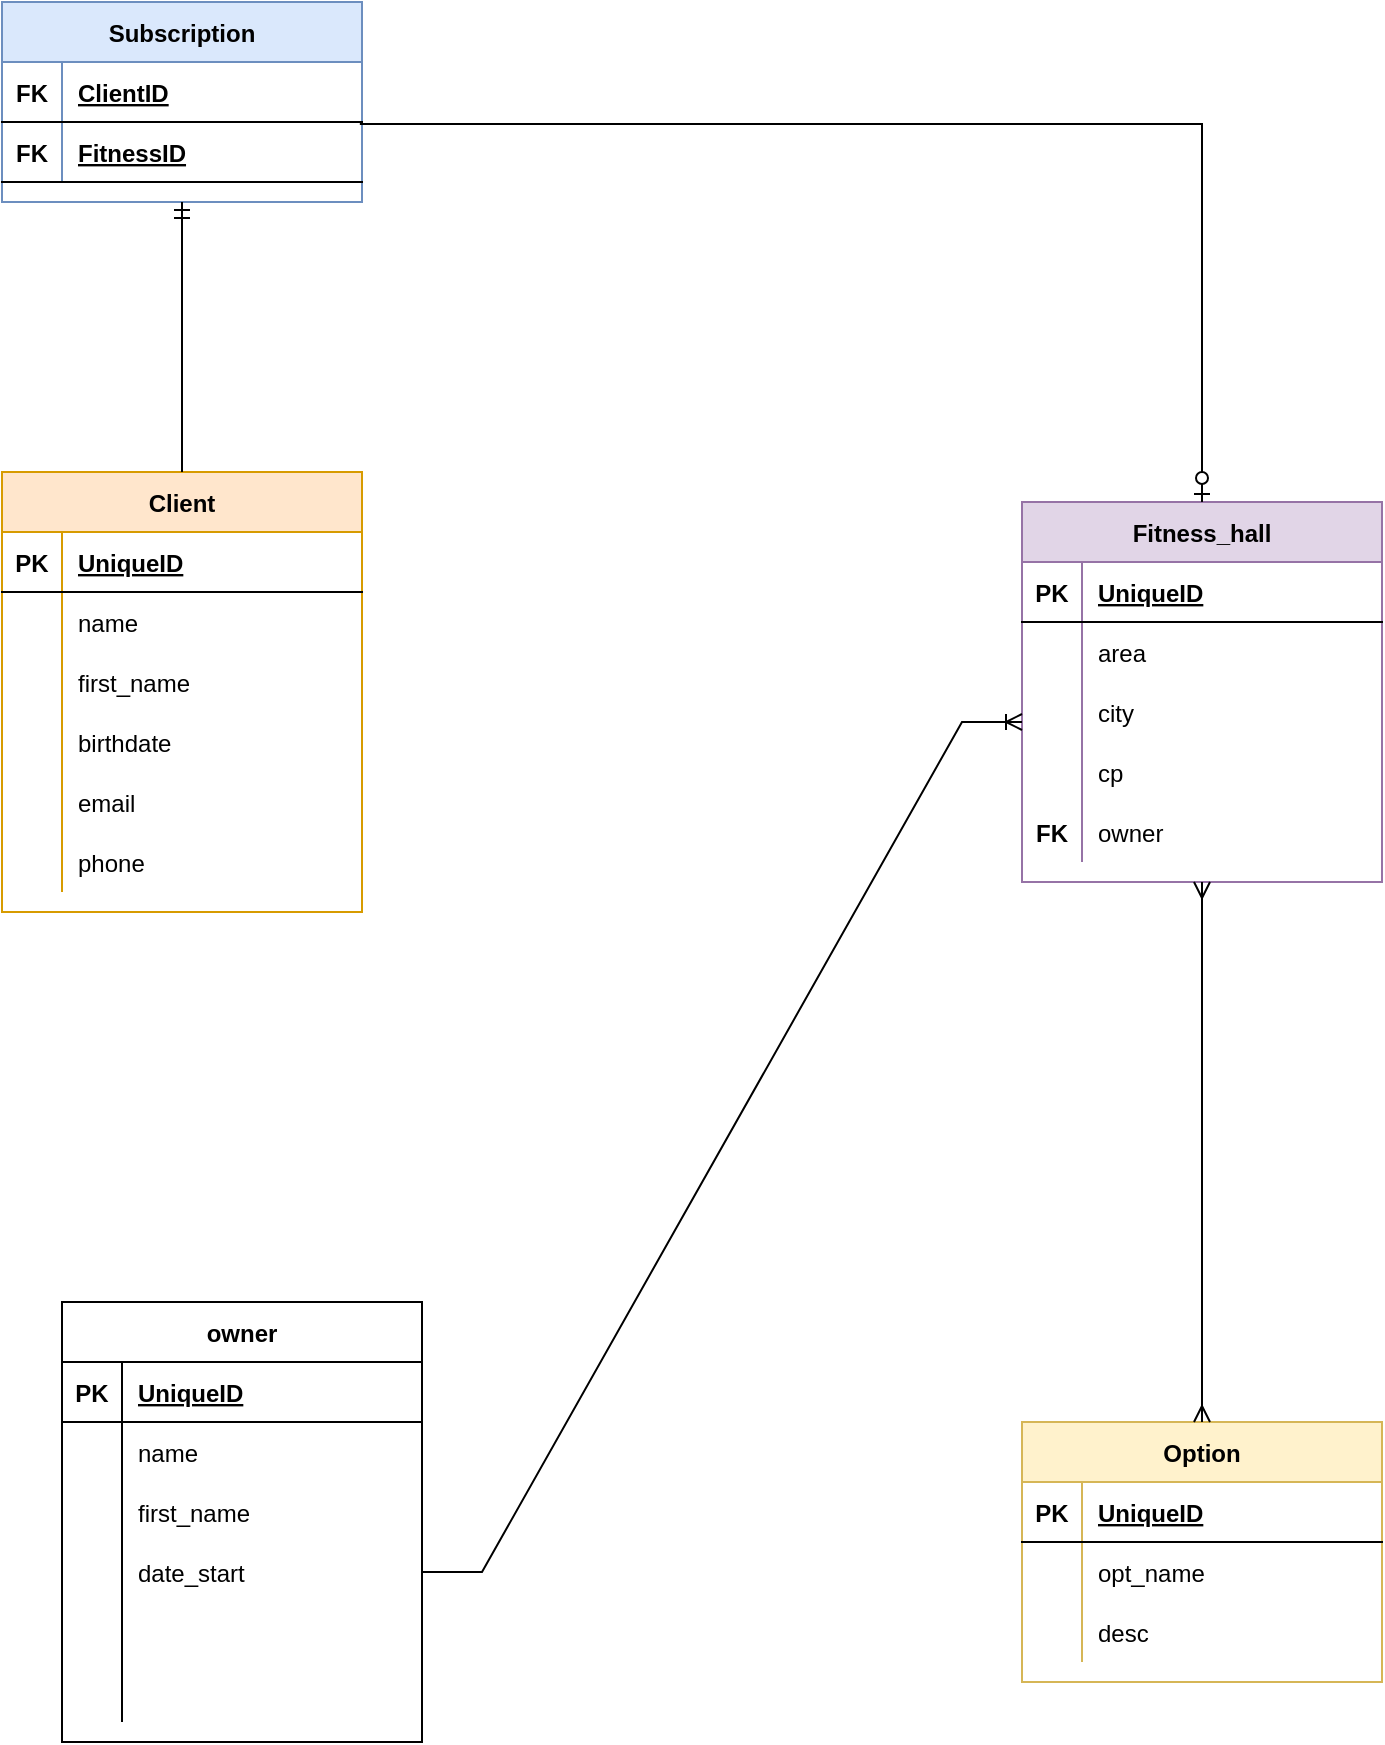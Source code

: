 <mxfile version="17.1.3" type="device"><diagram id="XblScEmjFhTjm9D3_aG9" name="Page-1"><mxGraphModel dx="1970" dy="2166" grid="1" gridSize="10" guides="1" tooltips="1" connect="1" arrows="1" fold="1" page="1" pageScale="1" pageWidth="827" pageHeight="1169" math="0" shadow="0"><root><mxCell id="0"/><mxCell id="1" parent="0"/><mxCell id="MgxiHc-ES7c2dLxEVzRZ-1" value="Client" style="shape=table;startSize=30;container=1;collapsible=1;childLayout=tableLayout;fixedRows=1;rowLines=0;fontStyle=1;align=center;resizeLast=1;fillColor=#ffe6cc;strokeColor=#d79b00;" vertex="1" parent="1"><mxGeometry x="50" y="25" width="180" height="220" as="geometry"/></mxCell><mxCell id="MgxiHc-ES7c2dLxEVzRZ-2" value="" style="shape=tableRow;horizontal=0;startSize=0;swimlaneHead=0;swimlaneBody=0;fillColor=none;collapsible=0;dropTarget=0;points=[[0,0.5],[1,0.5]];portConstraint=eastwest;top=0;left=0;right=0;bottom=1;" vertex="1" parent="MgxiHc-ES7c2dLxEVzRZ-1"><mxGeometry y="30" width="180" height="30" as="geometry"/></mxCell><mxCell id="MgxiHc-ES7c2dLxEVzRZ-3" value="PK" style="shape=partialRectangle;connectable=0;fillColor=none;top=0;left=0;bottom=0;right=0;fontStyle=1;overflow=hidden;" vertex="1" parent="MgxiHc-ES7c2dLxEVzRZ-2"><mxGeometry width="30" height="30" as="geometry"><mxRectangle width="30" height="30" as="alternateBounds"/></mxGeometry></mxCell><mxCell id="MgxiHc-ES7c2dLxEVzRZ-4" value="UniqueID" style="shape=partialRectangle;connectable=0;fillColor=none;top=0;left=0;bottom=0;right=0;align=left;spacingLeft=6;fontStyle=5;overflow=hidden;" vertex="1" parent="MgxiHc-ES7c2dLxEVzRZ-2"><mxGeometry x="30" width="150" height="30" as="geometry"><mxRectangle width="150" height="30" as="alternateBounds"/></mxGeometry></mxCell><mxCell id="MgxiHc-ES7c2dLxEVzRZ-5" value="" style="shape=tableRow;horizontal=0;startSize=0;swimlaneHead=0;swimlaneBody=0;fillColor=none;collapsible=0;dropTarget=0;points=[[0,0.5],[1,0.5]];portConstraint=eastwest;top=0;left=0;right=0;bottom=0;" vertex="1" parent="MgxiHc-ES7c2dLxEVzRZ-1"><mxGeometry y="60" width="180" height="30" as="geometry"/></mxCell><mxCell id="MgxiHc-ES7c2dLxEVzRZ-6" value="" style="shape=partialRectangle;connectable=0;fillColor=none;top=0;left=0;bottom=0;right=0;editable=1;overflow=hidden;" vertex="1" parent="MgxiHc-ES7c2dLxEVzRZ-5"><mxGeometry width="30" height="30" as="geometry"><mxRectangle width="30" height="30" as="alternateBounds"/></mxGeometry></mxCell><mxCell id="MgxiHc-ES7c2dLxEVzRZ-7" value="name" style="shape=partialRectangle;connectable=0;fillColor=none;top=0;left=0;bottom=0;right=0;align=left;spacingLeft=6;overflow=hidden;" vertex="1" parent="MgxiHc-ES7c2dLxEVzRZ-5"><mxGeometry x="30" width="150" height="30" as="geometry"><mxRectangle width="150" height="30" as="alternateBounds"/></mxGeometry></mxCell><mxCell id="MgxiHc-ES7c2dLxEVzRZ-8" value="" style="shape=tableRow;horizontal=0;startSize=0;swimlaneHead=0;swimlaneBody=0;fillColor=none;collapsible=0;dropTarget=0;points=[[0,0.5],[1,0.5]];portConstraint=eastwest;top=0;left=0;right=0;bottom=0;" vertex="1" parent="MgxiHc-ES7c2dLxEVzRZ-1"><mxGeometry y="90" width="180" height="30" as="geometry"/></mxCell><mxCell id="MgxiHc-ES7c2dLxEVzRZ-9" value="" style="shape=partialRectangle;connectable=0;fillColor=none;top=0;left=0;bottom=0;right=0;editable=1;overflow=hidden;" vertex="1" parent="MgxiHc-ES7c2dLxEVzRZ-8"><mxGeometry width="30" height="30" as="geometry"><mxRectangle width="30" height="30" as="alternateBounds"/></mxGeometry></mxCell><mxCell id="MgxiHc-ES7c2dLxEVzRZ-10" value="first_name" style="shape=partialRectangle;connectable=0;fillColor=none;top=0;left=0;bottom=0;right=0;align=left;spacingLeft=6;overflow=hidden;" vertex="1" parent="MgxiHc-ES7c2dLxEVzRZ-8"><mxGeometry x="30" width="150" height="30" as="geometry"><mxRectangle width="150" height="30" as="alternateBounds"/></mxGeometry></mxCell><mxCell id="MgxiHc-ES7c2dLxEVzRZ-11" value="" style="shape=tableRow;horizontal=0;startSize=0;swimlaneHead=0;swimlaneBody=0;fillColor=none;collapsible=0;dropTarget=0;points=[[0,0.5],[1,0.5]];portConstraint=eastwest;top=0;left=0;right=0;bottom=0;" vertex="1" parent="MgxiHc-ES7c2dLxEVzRZ-1"><mxGeometry y="120" width="180" height="30" as="geometry"/></mxCell><mxCell id="MgxiHc-ES7c2dLxEVzRZ-12" value="" style="shape=partialRectangle;connectable=0;fillColor=none;top=0;left=0;bottom=0;right=0;editable=1;overflow=hidden;" vertex="1" parent="MgxiHc-ES7c2dLxEVzRZ-11"><mxGeometry width="30" height="30" as="geometry"><mxRectangle width="30" height="30" as="alternateBounds"/></mxGeometry></mxCell><mxCell id="MgxiHc-ES7c2dLxEVzRZ-13" value="birthdate" style="shape=partialRectangle;connectable=0;fillColor=none;top=0;left=0;bottom=0;right=0;align=left;spacingLeft=6;overflow=hidden;" vertex="1" parent="MgxiHc-ES7c2dLxEVzRZ-11"><mxGeometry x="30" width="150" height="30" as="geometry"><mxRectangle width="150" height="30" as="alternateBounds"/></mxGeometry></mxCell><mxCell id="MgxiHc-ES7c2dLxEVzRZ-21" style="shape=tableRow;horizontal=0;startSize=0;swimlaneHead=0;swimlaneBody=0;fillColor=none;collapsible=0;dropTarget=0;points=[[0,0.5],[1,0.5]];portConstraint=eastwest;top=0;left=0;right=0;bottom=0;" vertex="1" parent="MgxiHc-ES7c2dLxEVzRZ-1"><mxGeometry y="150" width="180" height="30" as="geometry"/></mxCell><mxCell id="MgxiHc-ES7c2dLxEVzRZ-22" style="shape=partialRectangle;connectable=0;fillColor=none;top=0;left=0;bottom=0;right=0;editable=1;overflow=hidden;" vertex="1" parent="MgxiHc-ES7c2dLxEVzRZ-21"><mxGeometry width="30" height="30" as="geometry"><mxRectangle width="30" height="30" as="alternateBounds"/></mxGeometry></mxCell><mxCell id="MgxiHc-ES7c2dLxEVzRZ-23" value="email" style="shape=partialRectangle;connectable=0;fillColor=none;top=0;left=0;bottom=0;right=0;align=left;spacingLeft=6;overflow=hidden;" vertex="1" parent="MgxiHc-ES7c2dLxEVzRZ-21"><mxGeometry x="30" width="150" height="30" as="geometry"><mxRectangle width="150" height="30" as="alternateBounds"/></mxGeometry></mxCell><mxCell id="MgxiHc-ES7c2dLxEVzRZ-18" style="shape=tableRow;horizontal=0;startSize=0;swimlaneHead=0;swimlaneBody=0;fillColor=none;collapsible=0;dropTarget=0;points=[[0,0.5],[1,0.5]];portConstraint=eastwest;top=0;left=0;right=0;bottom=0;" vertex="1" parent="MgxiHc-ES7c2dLxEVzRZ-1"><mxGeometry y="180" width="180" height="30" as="geometry"/></mxCell><mxCell id="MgxiHc-ES7c2dLxEVzRZ-19" style="shape=partialRectangle;connectable=0;fillColor=none;top=0;left=0;bottom=0;right=0;editable=1;overflow=hidden;" vertex="1" parent="MgxiHc-ES7c2dLxEVzRZ-18"><mxGeometry width="30" height="30" as="geometry"><mxRectangle width="30" height="30" as="alternateBounds"/></mxGeometry></mxCell><mxCell id="MgxiHc-ES7c2dLxEVzRZ-20" value="phone" style="shape=partialRectangle;connectable=0;fillColor=none;top=0;left=0;bottom=0;right=0;align=left;spacingLeft=6;overflow=hidden;" vertex="1" parent="MgxiHc-ES7c2dLxEVzRZ-18"><mxGeometry x="30" width="150" height="30" as="geometry"><mxRectangle width="150" height="30" as="alternateBounds"/></mxGeometry></mxCell><mxCell id="MgxiHc-ES7c2dLxEVzRZ-24" value="Fitness_hall" style="shape=table;startSize=30;container=1;collapsible=1;childLayout=tableLayout;fixedRows=1;rowLines=0;fontStyle=1;align=center;resizeLast=1;fillColor=#e1d5e7;strokeColor=#9673a6;" vertex="1" parent="1"><mxGeometry x="560" y="40" width="180" height="190" as="geometry"/></mxCell><mxCell id="MgxiHc-ES7c2dLxEVzRZ-25" value="" style="shape=tableRow;horizontal=0;startSize=0;swimlaneHead=0;swimlaneBody=0;fillColor=none;collapsible=0;dropTarget=0;points=[[0,0.5],[1,0.5]];portConstraint=eastwest;top=0;left=0;right=0;bottom=1;" vertex="1" parent="MgxiHc-ES7c2dLxEVzRZ-24"><mxGeometry y="30" width="180" height="30" as="geometry"/></mxCell><mxCell id="MgxiHc-ES7c2dLxEVzRZ-26" value="PK" style="shape=partialRectangle;connectable=0;fillColor=none;top=0;left=0;bottom=0;right=0;fontStyle=1;overflow=hidden;" vertex="1" parent="MgxiHc-ES7c2dLxEVzRZ-25"><mxGeometry width="30" height="30" as="geometry"><mxRectangle width="30" height="30" as="alternateBounds"/></mxGeometry></mxCell><mxCell id="MgxiHc-ES7c2dLxEVzRZ-27" value="UniqueID" style="shape=partialRectangle;connectable=0;fillColor=none;top=0;left=0;bottom=0;right=0;align=left;spacingLeft=6;fontStyle=5;overflow=hidden;" vertex="1" parent="MgxiHc-ES7c2dLxEVzRZ-25"><mxGeometry x="30" width="150" height="30" as="geometry"><mxRectangle width="150" height="30" as="alternateBounds"/></mxGeometry></mxCell><mxCell id="MgxiHc-ES7c2dLxEVzRZ-28" value="" style="shape=tableRow;horizontal=0;startSize=0;swimlaneHead=0;swimlaneBody=0;fillColor=none;collapsible=0;dropTarget=0;points=[[0,0.5],[1,0.5]];portConstraint=eastwest;top=0;left=0;right=0;bottom=0;" vertex="1" parent="MgxiHc-ES7c2dLxEVzRZ-24"><mxGeometry y="60" width="180" height="30" as="geometry"/></mxCell><mxCell id="MgxiHc-ES7c2dLxEVzRZ-29" value="" style="shape=partialRectangle;connectable=0;fillColor=none;top=0;left=0;bottom=0;right=0;editable=1;overflow=hidden;" vertex="1" parent="MgxiHc-ES7c2dLxEVzRZ-28"><mxGeometry width="30" height="30" as="geometry"><mxRectangle width="30" height="30" as="alternateBounds"/></mxGeometry></mxCell><mxCell id="MgxiHc-ES7c2dLxEVzRZ-30" value="area" style="shape=partialRectangle;connectable=0;fillColor=none;top=0;left=0;bottom=0;right=0;align=left;spacingLeft=6;overflow=hidden;" vertex="1" parent="MgxiHc-ES7c2dLxEVzRZ-28"><mxGeometry x="30" width="150" height="30" as="geometry"><mxRectangle width="150" height="30" as="alternateBounds"/></mxGeometry></mxCell><mxCell id="MgxiHc-ES7c2dLxEVzRZ-89" style="shape=tableRow;horizontal=0;startSize=0;swimlaneHead=0;swimlaneBody=0;fillColor=none;collapsible=0;dropTarget=0;points=[[0,0.5],[1,0.5]];portConstraint=eastwest;top=0;left=0;right=0;bottom=0;" vertex="1" parent="MgxiHc-ES7c2dLxEVzRZ-24"><mxGeometry y="90" width="180" height="30" as="geometry"/></mxCell><mxCell id="MgxiHc-ES7c2dLxEVzRZ-90" style="shape=partialRectangle;connectable=0;fillColor=none;top=0;left=0;bottom=0;right=0;editable=1;overflow=hidden;" vertex="1" parent="MgxiHc-ES7c2dLxEVzRZ-89"><mxGeometry width="30" height="30" as="geometry"><mxRectangle width="30" height="30" as="alternateBounds"/></mxGeometry></mxCell><mxCell id="MgxiHc-ES7c2dLxEVzRZ-91" value="city" style="shape=partialRectangle;connectable=0;fillColor=none;top=0;left=0;bottom=0;right=0;align=left;spacingLeft=6;overflow=hidden;" vertex="1" parent="MgxiHc-ES7c2dLxEVzRZ-89"><mxGeometry x="30" width="150" height="30" as="geometry"><mxRectangle width="150" height="30" as="alternateBounds"/></mxGeometry></mxCell><mxCell id="MgxiHc-ES7c2dLxEVzRZ-86" style="shape=tableRow;horizontal=0;startSize=0;swimlaneHead=0;swimlaneBody=0;fillColor=none;collapsible=0;dropTarget=0;points=[[0,0.5],[1,0.5]];portConstraint=eastwest;top=0;left=0;right=0;bottom=0;" vertex="1" parent="MgxiHc-ES7c2dLxEVzRZ-24"><mxGeometry y="120" width="180" height="30" as="geometry"/></mxCell><mxCell id="MgxiHc-ES7c2dLxEVzRZ-87" style="shape=partialRectangle;connectable=0;fillColor=none;top=0;left=0;bottom=0;right=0;editable=1;overflow=hidden;" vertex="1" parent="MgxiHc-ES7c2dLxEVzRZ-86"><mxGeometry width="30" height="30" as="geometry"><mxRectangle width="30" height="30" as="alternateBounds"/></mxGeometry></mxCell><mxCell id="MgxiHc-ES7c2dLxEVzRZ-88" value="cp" style="shape=partialRectangle;connectable=0;fillColor=none;top=0;left=0;bottom=0;right=0;align=left;spacingLeft=6;overflow=hidden;" vertex="1" parent="MgxiHc-ES7c2dLxEVzRZ-86"><mxGeometry x="30" width="150" height="30" as="geometry"><mxRectangle width="150" height="30" as="alternateBounds"/></mxGeometry></mxCell><mxCell id="MgxiHc-ES7c2dLxEVzRZ-31" value="" style="shape=tableRow;horizontal=0;startSize=0;swimlaneHead=0;swimlaneBody=0;fillColor=none;collapsible=0;dropTarget=0;points=[[0,0.5],[1,0.5]];portConstraint=eastwest;top=0;left=0;right=0;bottom=0;" vertex="1" parent="MgxiHc-ES7c2dLxEVzRZ-24"><mxGeometry y="150" width="180" height="30" as="geometry"/></mxCell><mxCell id="MgxiHc-ES7c2dLxEVzRZ-32" value="FK" style="shape=partialRectangle;connectable=0;fillColor=none;top=0;left=0;bottom=0;right=0;editable=1;overflow=hidden;fontStyle=1" vertex="1" parent="MgxiHc-ES7c2dLxEVzRZ-31"><mxGeometry width="30" height="30" as="geometry"><mxRectangle width="30" height="30" as="alternateBounds"/></mxGeometry></mxCell><mxCell id="MgxiHc-ES7c2dLxEVzRZ-33" value="owner" style="shape=partialRectangle;connectable=0;fillColor=none;top=0;left=0;bottom=0;right=0;align=left;spacingLeft=6;overflow=hidden;" vertex="1" parent="MgxiHc-ES7c2dLxEVzRZ-31"><mxGeometry x="30" width="150" height="30" as="geometry"><mxRectangle width="150" height="30" as="alternateBounds"/></mxGeometry></mxCell><mxCell id="MgxiHc-ES7c2dLxEVzRZ-37" value="Option" style="shape=table;startSize=30;container=1;collapsible=1;childLayout=tableLayout;fixedRows=1;rowLines=0;fontStyle=1;align=center;resizeLast=1;fillColor=#fff2cc;strokeColor=#d6b656;" vertex="1" parent="1"><mxGeometry x="560" y="500" width="180" height="130" as="geometry"/></mxCell><mxCell id="MgxiHc-ES7c2dLxEVzRZ-38" value="" style="shape=tableRow;horizontal=0;startSize=0;swimlaneHead=0;swimlaneBody=0;fillColor=none;collapsible=0;dropTarget=0;points=[[0,0.5],[1,0.5]];portConstraint=eastwest;top=0;left=0;right=0;bottom=1;" vertex="1" parent="MgxiHc-ES7c2dLxEVzRZ-37"><mxGeometry y="30" width="180" height="30" as="geometry"/></mxCell><mxCell id="MgxiHc-ES7c2dLxEVzRZ-39" value="PK" style="shape=partialRectangle;connectable=0;fillColor=none;top=0;left=0;bottom=0;right=0;fontStyle=1;overflow=hidden;" vertex="1" parent="MgxiHc-ES7c2dLxEVzRZ-38"><mxGeometry width="30" height="30" as="geometry"><mxRectangle width="30" height="30" as="alternateBounds"/></mxGeometry></mxCell><mxCell id="MgxiHc-ES7c2dLxEVzRZ-40" value="UniqueID" style="shape=partialRectangle;connectable=0;fillColor=none;top=0;left=0;bottom=0;right=0;align=left;spacingLeft=6;fontStyle=5;overflow=hidden;" vertex="1" parent="MgxiHc-ES7c2dLxEVzRZ-38"><mxGeometry x="30" width="150" height="30" as="geometry"><mxRectangle width="150" height="30" as="alternateBounds"/></mxGeometry></mxCell><mxCell id="MgxiHc-ES7c2dLxEVzRZ-41" value="" style="shape=tableRow;horizontal=0;startSize=0;swimlaneHead=0;swimlaneBody=0;fillColor=none;collapsible=0;dropTarget=0;points=[[0,0.5],[1,0.5]];portConstraint=eastwest;top=0;left=0;right=0;bottom=0;" vertex="1" parent="MgxiHc-ES7c2dLxEVzRZ-37"><mxGeometry y="60" width="180" height="30" as="geometry"/></mxCell><mxCell id="MgxiHc-ES7c2dLxEVzRZ-42" value="" style="shape=partialRectangle;connectable=0;fillColor=none;top=0;left=0;bottom=0;right=0;editable=1;overflow=hidden;" vertex="1" parent="MgxiHc-ES7c2dLxEVzRZ-41"><mxGeometry width="30" height="30" as="geometry"><mxRectangle width="30" height="30" as="alternateBounds"/></mxGeometry></mxCell><mxCell id="MgxiHc-ES7c2dLxEVzRZ-43" value="opt_name" style="shape=partialRectangle;connectable=0;fillColor=none;top=0;left=0;bottom=0;right=0;align=left;spacingLeft=6;overflow=hidden;" vertex="1" parent="MgxiHc-ES7c2dLxEVzRZ-41"><mxGeometry x="30" width="150" height="30" as="geometry"><mxRectangle width="150" height="30" as="alternateBounds"/></mxGeometry></mxCell><mxCell id="MgxiHc-ES7c2dLxEVzRZ-44" value="" style="shape=tableRow;horizontal=0;startSize=0;swimlaneHead=0;swimlaneBody=0;fillColor=none;collapsible=0;dropTarget=0;points=[[0,0.5],[1,0.5]];portConstraint=eastwest;top=0;left=0;right=0;bottom=0;" vertex="1" parent="MgxiHc-ES7c2dLxEVzRZ-37"><mxGeometry y="90" width="180" height="30" as="geometry"/></mxCell><mxCell id="MgxiHc-ES7c2dLxEVzRZ-45" value="" style="shape=partialRectangle;connectable=0;fillColor=none;top=0;left=0;bottom=0;right=0;editable=1;overflow=hidden;" vertex="1" parent="MgxiHc-ES7c2dLxEVzRZ-44"><mxGeometry width="30" height="30" as="geometry"><mxRectangle width="30" height="30" as="alternateBounds"/></mxGeometry></mxCell><mxCell id="MgxiHc-ES7c2dLxEVzRZ-46" value="desc" style="shape=partialRectangle;connectable=0;fillColor=none;top=0;left=0;bottom=0;right=0;align=left;spacingLeft=6;overflow=hidden;" vertex="1" parent="MgxiHc-ES7c2dLxEVzRZ-44"><mxGeometry x="30" width="150" height="30" as="geometry"><mxRectangle width="150" height="30" as="alternateBounds"/></mxGeometry></mxCell><mxCell id="MgxiHc-ES7c2dLxEVzRZ-50" value="owner" style="shape=table;startSize=30;container=1;collapsible=1;childLayout=tableLayout;fixedRows=1;rowLines=0;fontStyle=1;align=center;resizeLast=1;" vertex="1" parent="1"><mxGeometry x="80" y="440" width="180" height="220" as="geometry"/></mxCell><mxCell id="MgxiHc-ES7c2dLxEVzRZ-51" value="" style="shape=tableRow;horizontal=0;startSize=0;swimlaneHead=0;swimlaneBody=0;fillColor=none;collapsible=0;dropTarget=0;points=[[0,0.5],[1,0.5]];portConstraint=eastwest;top=0;left=0;right=0;bottom=1;" vertex="1" parent="MgxiHc-ES7c2dLxEVzRZ-50"><mxGeometry y="30" width="180" height="30" as="geometry"/></mxCell><mxCell id="MgxiHc-ES7c2dLxEVzRZ-52" value="PK" style="shape=partialRectangle;connectable=0;fillColor=none;top=0;left=0;bottom=0;right=0;fontStyle=1;overflow=hidden;" vertex="1" parent="MgxiHc-ES7c2dLxEVzRZ-51"><mxGeometry width="30" height="30" as="geometry"><mxRectangle width="30" height="30" as="alternateBounds"/></mxGeometry></mxCell><mxCell id="MgxiHc-ES7c2dLxEVzRZ-53" value="UniqueID" style="shape=partialRectangle;connectable=0;fillColor=none;top=0;left=0;bottom=0;right=0;align=left;spacingLeft=6;fontStyle=5;overflow=hidden;" vertex="1" parent="MgxiHc-ES7c2dLxEVzRZ-51"><mxGeometry x="30" width="150" height="30" as="geometry"><mxRectangle width="150" height="30" as="alternateBounds"/></mxGeometry></mxCell><mxCell id="MgxiHc-ES7c2dLxEVzRZ-54" value="" style="shape=tableRow;horizontal=0;startSize=0;swimlaneHead=0;swimlaneBody=0;fillColor=none;collapsible=0;dropTarget=0;points=[[0,0.5],[1,0.5]];portConstraint=eastwest;top=0;left=0;right=0;bottom=0;" vertex="1" parent="MgxiHc-ES7c2dLxEVzRZ-50"><mxGeometry y="60" width="180" height="30" as="geometry"/></mxCell><mxCell id="MgxiHc-ES7c2dLxEVzRZ-55" value="" style="shape=partialRectangle;connectable=0;fillColor=none;top=0;left=0;bottom=0;right=0;editable=1;overflow=hidden;" vertex="1" parent="MgxiHc-ES7c2dLxEVzRZ-54"><mxGeometry width="30" height="30" as="geometry"><mxRectangle width="30" height="30" as="alternateBounds"/></mxGeometry></mxCell><mxCell id="MgxiHc-ES7c2dLxEVzRZ-56" value="name" style="shape=partialRectangle;connectable=0;fillColor=none;top=0;left=0;bottom=0;right=0;align=left;spacingLeft=6;overflow=hidden;" vertex="1" parent="MgxiHc-ES7c2dLxEVzRZ-54"><mxGeometry x="30" width="150" height="30" as="geometry"><mxRectangle width="150" height="30" as="alternateBounds"/></mxGeometry></mxCell><mxCell id="MgxiHc-ES7c2dLxEVzRZ-57" value="" style="shape=tableRow;horizontal=0;startSize=0;swimlaneHead=0;swimlaneBody=0;fillColor=none;collapsible=0;dropTarget=0;points=[[0,0.5],[1,0.5]];portConstraint=eastwest;top=0;left=0;right=0;bottom=0;" vertex="1" parent="MgxiHc-ES7c2dLxEVzRZ-50"><mxGeometry y="90" width="180" height="30" as="geometry"/></mxCell><mxCell id="MgxiHc-ES7c2dLxEVzRZ-58" value="" style="shape=partialRectangle;connectable=0;fillColor=none;top=0;left=0;bottom=0;right=0;editable=1;overflow=hidden;" vertex="1" parent="MgxiHc-ES7c2dLxEVzRZ-57"><mxGeometry width="30" height="30" as="geometry"><mxRectangle width="30" height="30" as="alternateBounds"/></mxGeometry></mxCell><mxCell id="MgxiHc-ES7c2dLxEVzRZ-59" value="first_name" style="shape=partialRectangle;connectable=0;fillColor=none;top=0;left=0;bottom=0;right=0;align=left;spacingLeft=6;overflow=hidden;" vertex="1" parent="MgxiHc-ES7c2dLxEVzRZ-57"><mxGeometry x="30" width="150" height="30" as="geometry"><mxRectangle width="150" height="30" as="alternateBounds"/></mxGeometry></mxCell><mxCell id="MgxiHc-ES7c2dLxEVzRZ-60" value="" style="shape=tableRow;horizontal=0;startSize=0;swimlaneHead=0;swimlaneBody=0;fillColor=none;collapsible=0;dropTarget=0;points=[[0,0.5],[1,0.5]];portConstraint=eastwest;top=0;left=0;right=0;bottom=0;" vertex="1" parent="MgxiHc-ES7c2dLxEVzRZ-50"><mxGeometry y="120" width="180" height="30" as="geometry"/></mxCell><mxCell id="MgxiHc-ES7c2dLxEVzRZ-61" value="" style="shape=partialRectangle;connectable=0;fillColor=none;top=0;left=0;bottom=0;right=0;editable=1;overflow=hidden;" vertex="1" parent="MgxiHc-ES7c2dLxEVzRZ-60"><mxGeometry width="30" height="30" as="geometry"><mxRectangle width="30" height="30" as="alternateBounds"/></mxGeometry></mxCell><mxCell id="MgxiHc-ES7c2dLxEVzRZ-62" value="date_start" style="shape=partialRectangle;connectable=0;fillColor=none;top=0;left=0;bottom=0;right=0;align=left;spacingLeft=6;overflow=hidden;" vertex="1" parent="MgxiHc-ES7c2dLxEVzRZ-60"><mxGeometry x="30" width="150" height="30" as="geometry"><mxRectangle width="150" height="30" as="alternateBounds"/></mxGeometry></mxCell><mxCell id="MgxiHc-ES7c2dLxEVzRZ-63" style="shape=tableRow;horizontal=0;startSize=0;swimlaneHead=0;swimlaneBody=0;fillColor=none;collapsible=0;dropTarget=0;points=[[0,0.5],[1,0.5]];portConstraint=eastwest;top=0;left=0;right=0;bottom=0;" vertex="1" parent="MgxiHc-ES7c2dLxEVzRZ-50"><mxGeometry y="150" width="180" height="30" as="geometry"/></mxCell><mxCell id="MgxiHc-ES7c2dLxEVzRZ-64" style="shape=partialRectangle;connectable=0;fillColor=none;top=0;left=0;bottom=0;right=0;editable=1;overflow=hidden;" vertex="1" parent="MgxiHc-ES7c2dLxEVzRZ-63"><mxGeometry width="30" height="30" as="geometry"><mxRectangle width="30" height="30" as="alternateBounds"/></mxGeometry></mxCell><mxCell id="MgxiHc-ES7c2dLxEVzRZ-65" style="shape=partialRectangle;connectable=0;fillColor=none;top=0;left=0;bottom=0;right=0;align=left;spacingLeft=6;overflow=hidden;" vertex="1" parent="MgxiHc-ES7c2dLxEVzRZ-63"><mxGeometry x="30" width="150" height="30" as="geometry"><mxRectangle width="150" height="30" as="alternateBounds"/></mxGeometry></mxCell><mxCell id="MgxiHc-ES7c2dLxEVzRZ-66" style="shape=tableRow;horizontal=0;startSize=0;swimlaneHead=0;swimlaneBody=0;fillColor=none;collapsible=0;dropTarget=0;points=[[0,0.5],[1,0.5]];portConstraint=eastwest;top=0;left=0;right=0;bottom=0;" vertex="1" parent="MgxiHc-ES7c2dLxEVzRZ-50"><mxGeometry y="180" width="180" height="30" as="geometry"/></mxCell><mxCell id="MgxiHc-ES7c2dLxEVzRZ-67" style="shape=partialRectangle;connectable=0;fillColor=none;top=0;left=0;bottom=0;right=0;editable=1;overflow=hidden;" vertex="1" parent="MgxiHc-ES7c2dLxEVzRZ-66"><mxGeometry width="30" height="30" as="geometry"><mxRectangle width="30" height="30" as="alternateBounds"/></mxGeometry></mxCell><mxCell id="MgxiHc-ES7c2dLxEVzRZ-68" style="shape=partialRectangle;connectable=0;fillColor=none;top=0;left=0;bottom=0;right=0;align=left;spacingLeft=6;overflow=hidden;" vertex="1" parent="MgxiHc-ES7c2dLxEVzRZ-66"><mxGeometry x="30" width="150" height="30" as="geometry"><mxRectangle width="150" height="30" as="alternateBounds"/></mxGeometry></mxCell><mxCell id="MgxiHc-ES7c2dLxEVzRZ-69" value="Subscription" style="shape=table;startSize=30;container=1;collapsible=1;childLayout=tableLayout;fixedRows=1;rowLines=0;fontStyle=1;align=center;resizeLast=1;fillColor=#dae8fc;strokeColor=#6c8ebf;" vertex="1" parent="1"><mxGeometry x="50" y="-210" width="180" height="100" as="geometry"/></mxCell><mxCell id="MgxiHc-ES7c2dLxEVzRZ-70" value="" style="shape=tableRow;horizontal=0;startSize=0;swimlaneHead=0;swimlaneBody=0;fillColor=none;collapsible=0;dropTarget=0;points=[[0,0.5],[1,0.5]];portConstraint=eastwest;top=0;left=0;right=0;bottom=1;" vertex="1" parent="MgxiHc-ES7c2dLxEVzRZ-69"><mxGeometry y="30" width="180" height="30" as="geometry"/></mxCell><mxCell id="MgxiHc-ES7c2dLxEVzRZ-71" value="FK" style="shape=partialRectangle;connectable=0;fillColor=none;top=0;left=0;bottom=0;right=0;fontStyle=1;overflow=hidden;" vertex="1" parent="MgxiHc-ES7c2dLxEVzRZ-70"><mxGeometry width="30" height="30" as="geometry"><mxRectangle width="30" height="30" as="alternateBounds"/></mxGeometry></mxCell><mxCell id="MgxiHc-ES7c2dLxEVzRZ-72" value="ClientID" style="shape=partialRectangle;connectable=0;fillColor=none;top=0;left=0;bottom=0;right=0;align=left;spacingLeft=6;fontStyle=5;overflow=hidden;" vertex="1" parent="MgxiHc-ES7c2dLxEVzRZ-70"><mxGeometry x="30" width="150" height="30" as="geometry"><mxRectangle width="150" height="30" as="alternateBounds"/></mxGeometry></mxCell><mxCell id="MgxiHc-ES7c2dLxEVzRZ-83" style="shape=tableRow;horizontal=0;startSize=0;swimlaneHead=0;swimlaneBody=0;fillColor=none;collapsible=0;dropTarget=0;points=[[0,0.5],[1,0.5]];portConstraint=eastwest;top=0;left=0;right=0;bottom=1;" vertex="1" parent="MgxiHc-ES7c2dLxEVzRZ-69"><mxGeometry y="60" width="180" height="30" as="geometry"/></mxCell><mxCell id="MgxiHc-ES7c2dLxEVzRZ-84" value="FK" style="shape=partialRectangle;connectable=0;fillColor=none;top=0;left=0;bottom=0;right=0;fontStyle=1;overflow=hidden;" vertex="1" parent="MgxiHc-ES7c2dLxEVzRZ-83"><mxGeometry width="30" height="30" as="geometry"><mxRectangle width="30" height="30" as="alternateBounds"/></mxGeometry></mxCell><mxCell id="MgxiHc-ES7c2dLxEVzRZ-85" value="FitnessID" style="shape=partialRectangle;connectable=0;fillColor=none;top=0;left=0;bottom=0;right=0;align=left;spacingLeft=6;fontStyle=5;overflow=hidden;" vertex="1" parent="MgxiHc-ES7c2dLxEVzRZ-83"><mxGeometry x="30" width="150" height="30" as="geometry"><mxRectangle width="150" height="30" as="alternateBounds"/></mxGeometry></mxCell><mxCell id="MgxiHc-ES7c2dLxEVzRZ-82" value="" style="fontSize=12;html=1;endArrow=ERmany;startArrow=ERmany;rounded=0;entryX=0.5;entryY=1;entryDx=0;entryDy=0;exitX=0.5;exitY=0;exitDx=0;exitDy=0;" edge="1" parent="1" source="MgxiHc-ES7c2dLxEVzRZ-37" target="MgxiHc-ES7c2dLxEVzRZ-24"><mxGeometry width="100" height="100" relative="1" as="geometry"><mxPoint x="550" y="410" as="sourcePoint"/><mxPoint x="650" y="310" as="targetPoint"/></mxGeometry></mxCell><mxCell id="MgxiHc-ES7c2dLxEVzRZ-92" value="" style="edgeStyle=entityRelationEdgeStyle;fontSize=12;html=1;endArrow=ERoneToMany;rounded=0;exitX=1;exitY=0.5;exitDx=0;exitDy=0;" edge="1" parent="1" source="MgxiHc-ES7c2dLxEVzRZ-60"><mxGeometry width="100" height="100" relative="1" as="geometry"><mxPoint x="460" y="250" as="sourcePoint"/><mxPoint x="560" y="150" as="targetPoint"/></mxGeometry></mxCell><mxCell id="MgxiHc-ES7c2dLxEVzRZ-100" value="" style="fontSize=12;html=1;endArrow=ERmandOne;rounded=0;exitX=0.5;exitY=0;exitDx=0;exitDy=0;entryX=0.5;entryY=1;entryDx=0;entryDy=0;" edge="1" parent="1" source="MgxiHc-ES7c2dLxEVzRZ-1" target="MgxiHc-ES7c2dLxEVzRZ-69"><mxGeometry width="100" height="100" relative="1" as="geometry"><mxPoint x="110" y="10" as="sourcePoint"/><mxPoint x="210" y="-90" as="targetPoint"/></mxGeometry></mxCell><mxCell id="MgxiHc-ES7c2dLxEVzRZ-101" value="" style="edgeStyle=orthogonalEdgeStyle;fontSize=12;html=1;endArrow=ERzeroToOne;endFill=1;rounded=0;exitX=0.994;exitY=0.033;exitDx=0;exitDy=0;exitPerimeter=0;entryX=0.5;entryY=0;entryDx=0;entryDy=0;" edge="1" parent="1" source="MgxiHc-ES7c2dLxEVzRZ-83" target="MgxiHc-ES7c2dLxEVzRZ-24"><mxGeometry width="100" height="100" relative="1" as="geometry"><mxPoint x="320" y="-140" as="sourcePoint"/><mxPoint x="420" y="-240" as="targetPoint"/><Array as="points"><mxPoint x="650" y="-149"/></Array></mxGeometry></mxCell></root></mxGraphModel></diagram></mxfile>